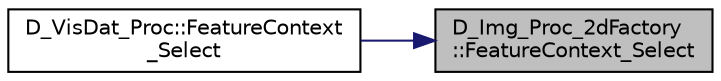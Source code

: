 digraph "D_Img_Proc_2dFactory::FeatureContext_Select"
{
 // LATEX_PDF_SIZE
  edge [fontname="Helvetica",fontsize="10",labelfontname="Helvetica",labelfontsize="10"];
  node [fontname="Helvetica",fontsize="10",shape=record];
  rankdir="RL";
  Node1 [label="D_Img_Proc_2dFactory\l::FeatureContext_Select",height=0.2,width=0.4,color="black", fillcolor="grey75", style="filled", fontcolor="black",tooltip=" "];
  Node1 -> Node2 [dir="back",color="midnightblue",fontsize="10",style="solid"];
  Node2 [label="D_VisDat_Proc::FeatureContext\l_Select",height=0.2,width=0.4,color="black", fillcolor="white", style="filled",URL="$class_d___vis_dat___proc.html#aa41193b2244353085c67423ef56f0174",tooltip=" "];
}
